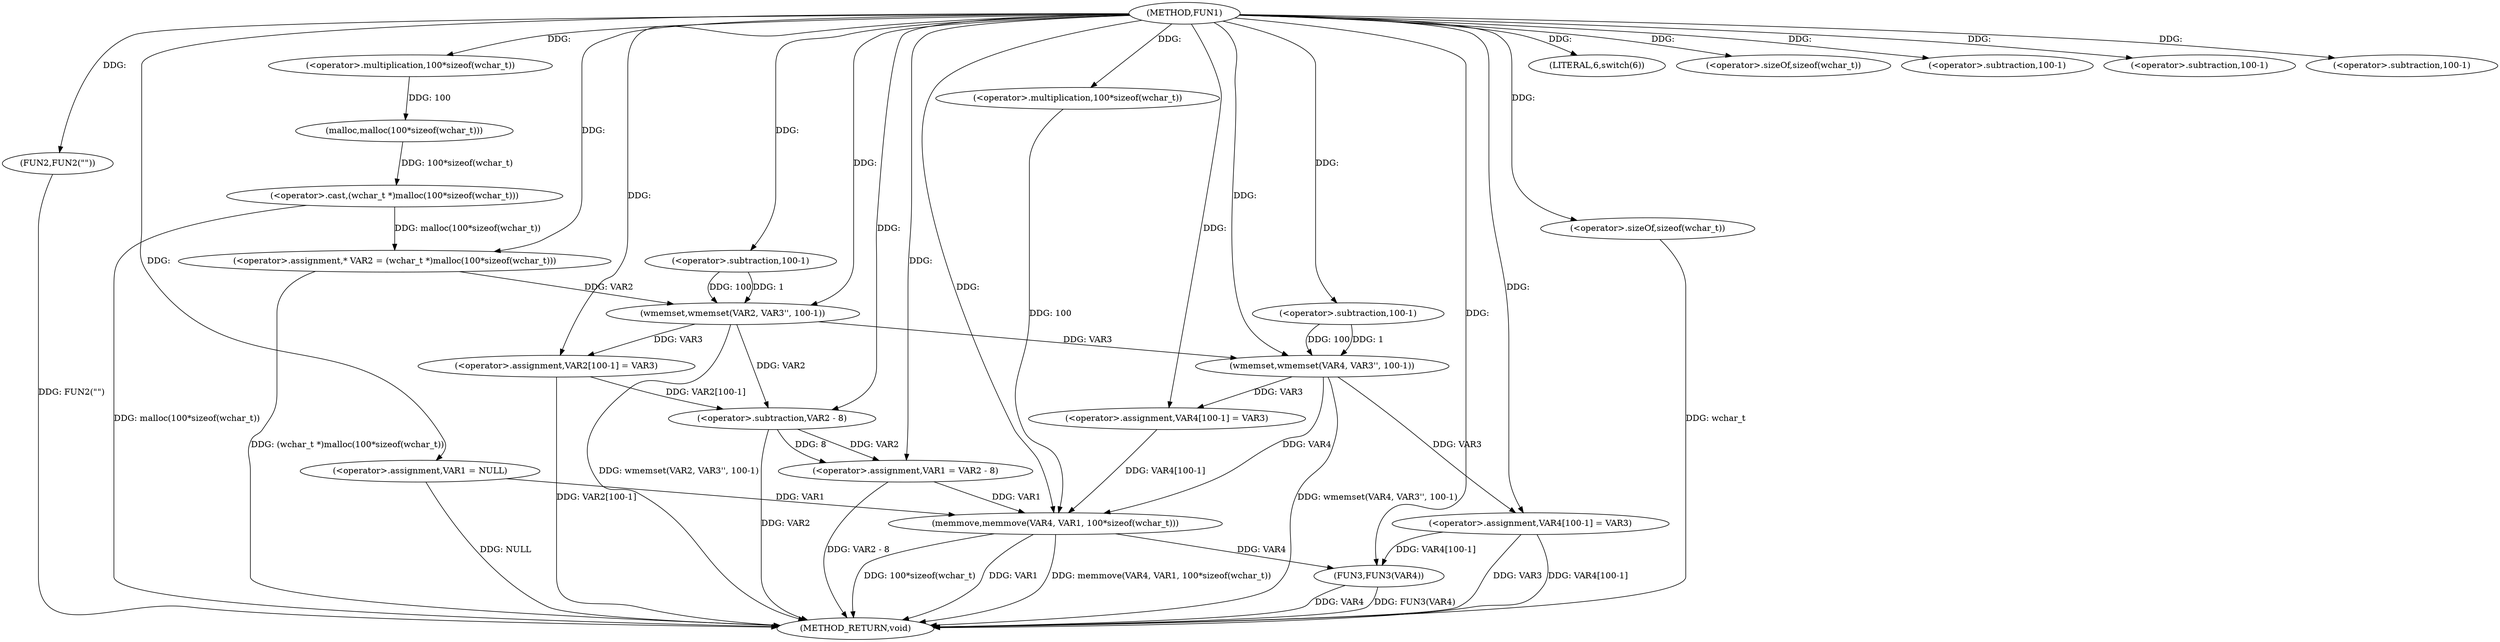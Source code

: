 digraph FUN1 {  
"1000100" [label = "(METHOD,FUN1)" ]
"1000175" [label = "(METHOD_RETURN,void)" ]
"1000103" [label = "(<operator>.assignment,VAR1 = NULL)" ]
"1000107" [label = "(LITERAL,6,switch(6))" ]
"1000112" [label = "(<operator>.assignment,* VAR2 = (wchar_t *)malloc(100*sizeof(wchar_t)))" ]
"1000114" [label = "(<operator>.cast,(wchar_t *)malloc(100*sizeof(wchar_t)))" ]
"1000116" [label = "(malloc,malloc(100*sizeof(wchar_t)))" ]
"1000117" [label = "(<operator>.multiplication,100*sizeof(wchar_t))" ]
"1000119" [label = "(<operator>.sizeOf,sizeof(wchar_t))" ]
"1000121" [label = "(wmemset,wmemset(VAR2, VAR3'', 100-1))" ]
"1000124" [label = "(<operator>.subtraction,100-1)" ]
"1000127" [label = "(<operator>.assignment,VAR2[100-1] = VAR3)" ]
"1000130" [label = "(<operator>.subtraction,100-1)" ]
"1000134" [label = "(<operator>.assignment,VAR1 = VAR2 - 8)" ]
"1000136" [label = "(<operator>.subtraction,VAR2 - 8)" ]
"1000141" [label = "(FUN2,FUN2(\"\"))" ]
"1000146" [label = "(wmemset,wmemset(VAR4, VAR3'', 100-1))" ]
"1000149" [label = "(<operator>.subtraction,100-1)" ]
"1000152" [label = "(<operator>.assignment,VAR4[100-1] = VAR3)" ]
"1000155" [label = "(<operator>.subtraction,100-1)" ]
"1000159" [label = "(memmove,memmove(VAR4, VAR1, 100*sizeof(wchar_t)))" ]
"1000162" [label = "(<operator>.multiplication,100*sizeof(wchar_t))" ]
"1000164" [label = "(<operator>.sizeOf,sizeof(wchar_t))" ]
"1000166" [label = "(<operator>.assignment,VAR4[100-1] = VAR3)" ]
"1000169" [label = "(<operator>.subtraction,100-1)" ]
"1000173" [label = "(FUN3,FUN3(VAR4))" ]
  "1000159" -> "1000175"  [ label = "DDG: memmove(VAR4, VAR1, 100*sizeof(wchar_t))"] 
  "1000166" -> "1000175"  [ label = "DDG: VAR3"] 
  "1000103" -> "1000175"  [ label = "DDG: NULL"] 
  "1000112" -> "1000175"  [ label = "DDG: (wchar_t *)malloc(100*sizeof(wchar_t))"] 
  "1000141" -> "1000175"  [ label = "DDG: FUN2(\"\")"] 
  "1000121" -> "1000175"  [ label = "DDG: wmemset(VAR2, VAR3'', 100-1)"] 
  "1000173" -> "1000175"  [ label = "DDG: FUN3(VAR4)"] 
  "1000134" -> "1000175"  [ label = "DDG: VAR2 - 8"] 
  "1000127" -> "1000175"  [ label = "DDG: VAR2[100-1]"] 
  "1000164" -> "1000175"  [ label = "DDG: wchar_t"] 
  "1000166" -> "1000175"  [ label = "DDG: VAR4[100-1]"] 
  "1000159" -> "1000175"  [ label = "DDG: 100*sizeof(wchar_t)"] 
  "1000146" -> "1000175"  [ label = "DDG: wmemset(VAR4, VAR3'', 100-1)"] 
  "1000159" -> "1000175"  [ label = "DDG: VAR1"] 
  "1000114" -> "1000175"  [ label = "DDG: malloc(100*sizeof(wchar_t))"] 
  "1000173" -> "1000175"  [ label = "DDG: VAR4"] 
  "1000136" -> "1000175"  [ label = "DDG: VAR2"] 
  "1000100" -> "1000103"  [ label = "DDG: "] 
  "1000100" -> "1000107"  [ label = "DDG: "] 
  "1000114" -> "1000112"  [ label = "DDG: malloc(100*sizeof(wchar_t))"] 
  "1000100" -> "1000112"  [ label = "DDG: "] 
  "1000116" -> "1000114"  [ label = "DDG: 100*sizeof(wchar_t)"] 
  "1000117" -> "1000116"  [ label = "DDG: 100"] 
  "1000100" -> "1000117"  [ label = "DDG: "] 
  "1000100" -> "1000119"  [ label = "DDG: "] 
  "1000112" -> "1000121"  [ label = "DDG: VAR2"] 
  "1000100" -> "1000121"  [ label = "DDG: "] 
  "1000124" -> "1000121"  [ label = "DDG: 100"] 
  "1000124" -> "1000121"  [ label = "DDG: 1"] 
  "1000100" -> "1000124"  [ label = "DDG: "] 
  "1000121" -> "1000127"  [ label = "DDG: VAR3"] 
  "1000100" -> "1000127"  [ label = "DDG: "] 
  "1000100" -> "1000130"  [ label = "DDG: "] 
  "1000136" -> "1000134"  [ label = "DDG: VAR2"] 
  "1000136" -> "1000134"  [ label = "DDG: 8"] 
  "1000100" -> "1000134"  [ label = "DDG: "] 
  "1000121" -> "1000136"  [ label = "DDG: VAR2"] 
  "1000127" -> "1000136"  [ label = "DDG: VAR2[100-1]"] 
  "1000100" -> "1000136"  [ label = "DDG: "] 
  "1000100" -> "1000141"  [ label = "DDG: "] 
  "1000100" -> "1000146"  [ label = "DDG: "] 
  "1000121" -> "1000146"  [ label = "DDG: VAR3"] 
  "1000149" -> "1000146"  [ label = "DDG: 100"] 
  "1000149" -> "1000146"  [ label = "DDG: 1"] 
  "1000100" -> "1000149"  [ label = "DDG: "] 
  "1000146" -> "1000152"  [ label = "DDG: VAR3"] 
  "1000100" -> "1000152"  [ label = "DDG: "] 
  "1000100" -> "1000155"  [ label = "DDG: "] 
  "1000152" -> "1000159"  [ label = "DDG: VAR4[100-1]"] 
  "1000146" -> "1000159"  [ label = "DDG: VAR4"] 
  "1000100" -> "1000159"  [ label = "DDG: "] 
  "1000103" -> "1000159"  [ label = "DDG: VAR1"] 
  "1000134" -> "1000159"  [ label = "DDG: VAR1"] 
  "1000162" -> "1000159"  [ label = "DDG: 100"] 
  "1000100" -> "1000162"  [ label = "DDG: "] 
  "1000100" -> "1000164"  [ label = "DDG: "] 
  "1000100" -> "1000166"  [ label = "DDG: "] 
  "1000146" -> "1000166"  [ label = "DDG: VAR3"] 
  "1000100" -> "1000169"  [ label = "DDG: "] 
  "1000159" -> "1000173"  [ label = "DDG: VAR4"] 
  "1000166" -> "1000173"  [ label = "DDG: VAR4[100-1]"] 
  "1000100" -> "1000173"  [ label = "DDG: "] 
}
